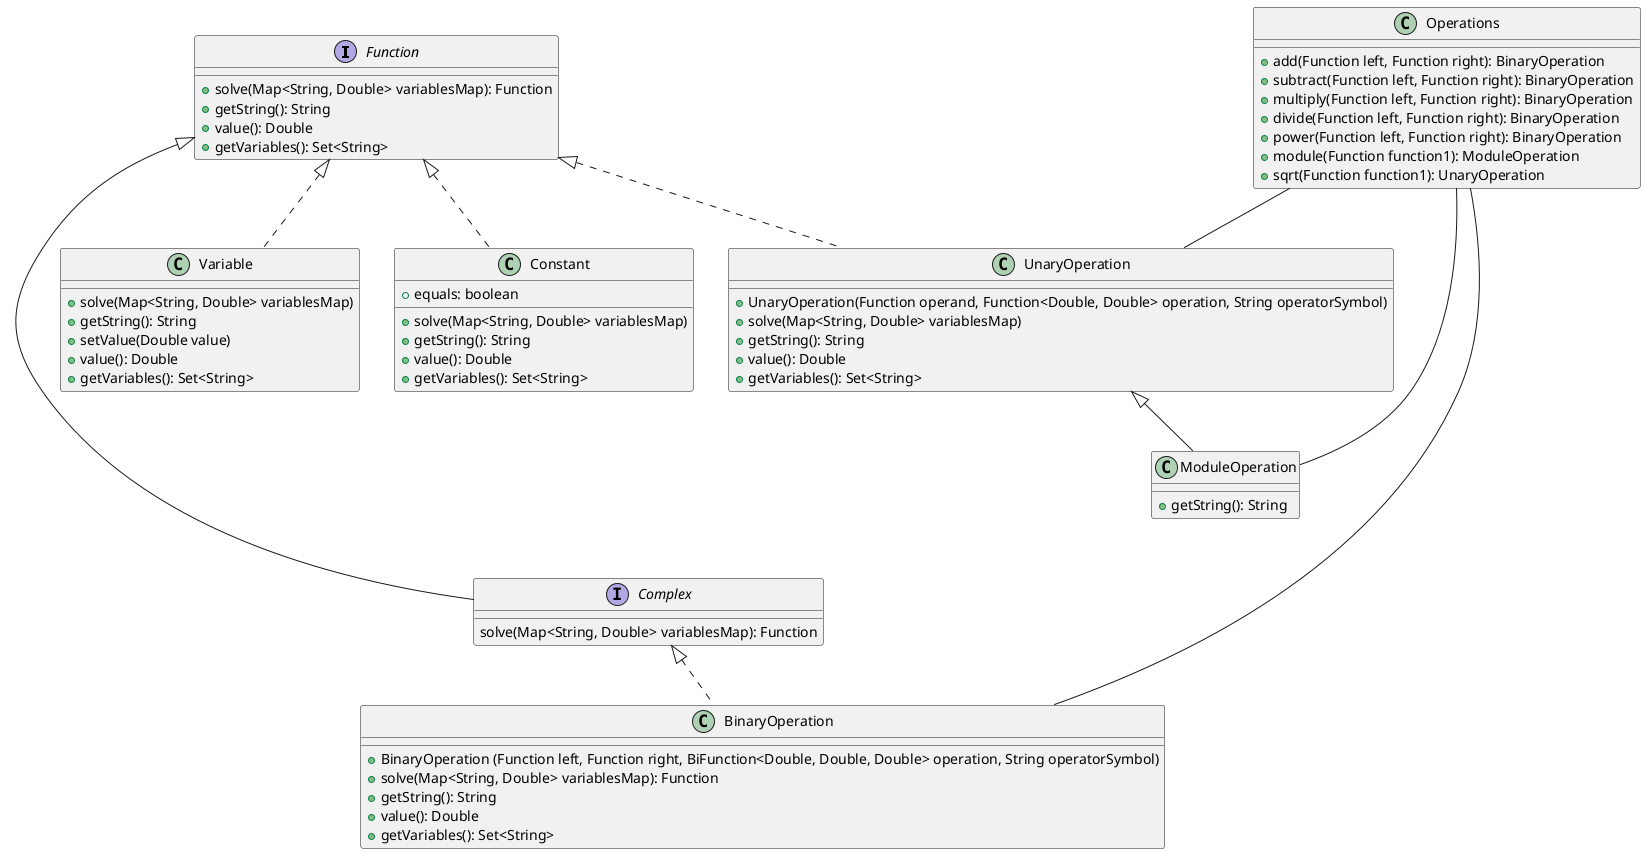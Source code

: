 @startuml

interface Function{
  +solve(Map<String, Double> variablesMap): Function
  +getString(): String
  +value(): Double
  +getVariables(): Set<String>
}

interface Complex extends Function{
  solve(Map<String, Double> variablesMap): Function
}

class BinaryOperation implements Complex{
    +BinaryOperation (Function left, Function right, BiFunction<Double, Double, Double> operation, String operatorSymbol)
    +solve(Map<String, Double> variablesMap): Function
    +getString(): String
    +value(): Double
    +getVariables(): Set<String>
}

class UnaryOperation implements Function{
    +UnaryOperation(Function operand, Function<Double, Double> operation, String operatorSymbol)
    +solve(Map<String, Double> variablesMap)
    +getString(): String
    +value(): Double
    +getVariables(): Set<String>
}

class Variable implements Function{
    +solve(Map<String, Double> variablesMap)
    +getString(): String
    +setValue(Double value)
    +value(): Double
    +getVariables(): Set<String>
}

class Constant implements Function{
    +solve(Map<String, Double> variablesMap)
    +getString(): String
    +value(): Double
    +getVariables(): Set<String>
    +equals: boolean
}

class ModuleOperation extends UnaryOperation{
    +getString(): String
 }

class Operations{
  +add(Function left, Function right): BinaryOperation
  +subtract(Function left, Function right): BinaryOperation
  +multiply(Function left, Function right): BinaryOperation
  +divide(Function left, Function right): BinaryOperation
  +power(Function left, Function right): BinaryOperation
  +module(Function function1): ModuleOperation
  +sqrt(Function function1): UnaryOperation
}




Operations ----- BinaryOperation
Operations -- UnaryOperation
Operations -- ModuleOperation


@enduml